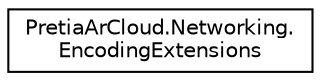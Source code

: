 digraph "Graphical Class Hierarchy"
{
 // LATEX_PDF_SIZE
  edge [fontname="Helvetica",fontsize="10",labelfontname="Helvetica",labelfontsize="10"];
  node [fontname="Helvetica",fontsize="10",shape=record];
  rankdir="LR";
  Node0 [label="PretiaArCloud.Networking.\lEncodingExtensions",height=0.2,width=0.4,color="black", fillcolor="white", style="filled",URL="$classPretiaArCloud_1_1Networking_1_1EncodingExtensions.html",tooltip=" "];
}
